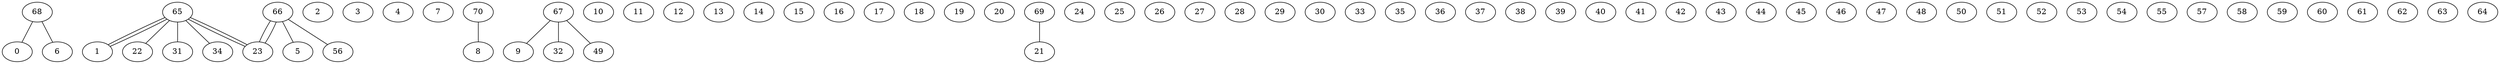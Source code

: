 graph G {
0;
1;
2;
3;
4;
5;
6;
7;
8;
9;
10;
11;
12;
13;
14;
15;
16;
17;
18;
19;
20;
21;
22;
23;
24;
25;
26;
27;
28;
29;
30;
31;
32;
33;
34;
35;
36;
37;
38;
39;
40;
41;
42;
43;
44;
45;
46;
47;
48;
49;
50;
51;
52;
53;
54;
55;
56;
57;
58;
59;
60;
61;
62;
63;
64;
65;
66;
67;
68;
69;
70;
70--8 ;
69--21 ;
68--6 ;
68--0 ;
67--32 ;
67--9 ;
67--49 ;
66--23 ;
66--23 ;
66--56 ;
66--5 ;
65--23 ;
65--34 ;
65--31 ;
65--23 ;
65--22 ;
65--1 ;
65--1 ;
}
